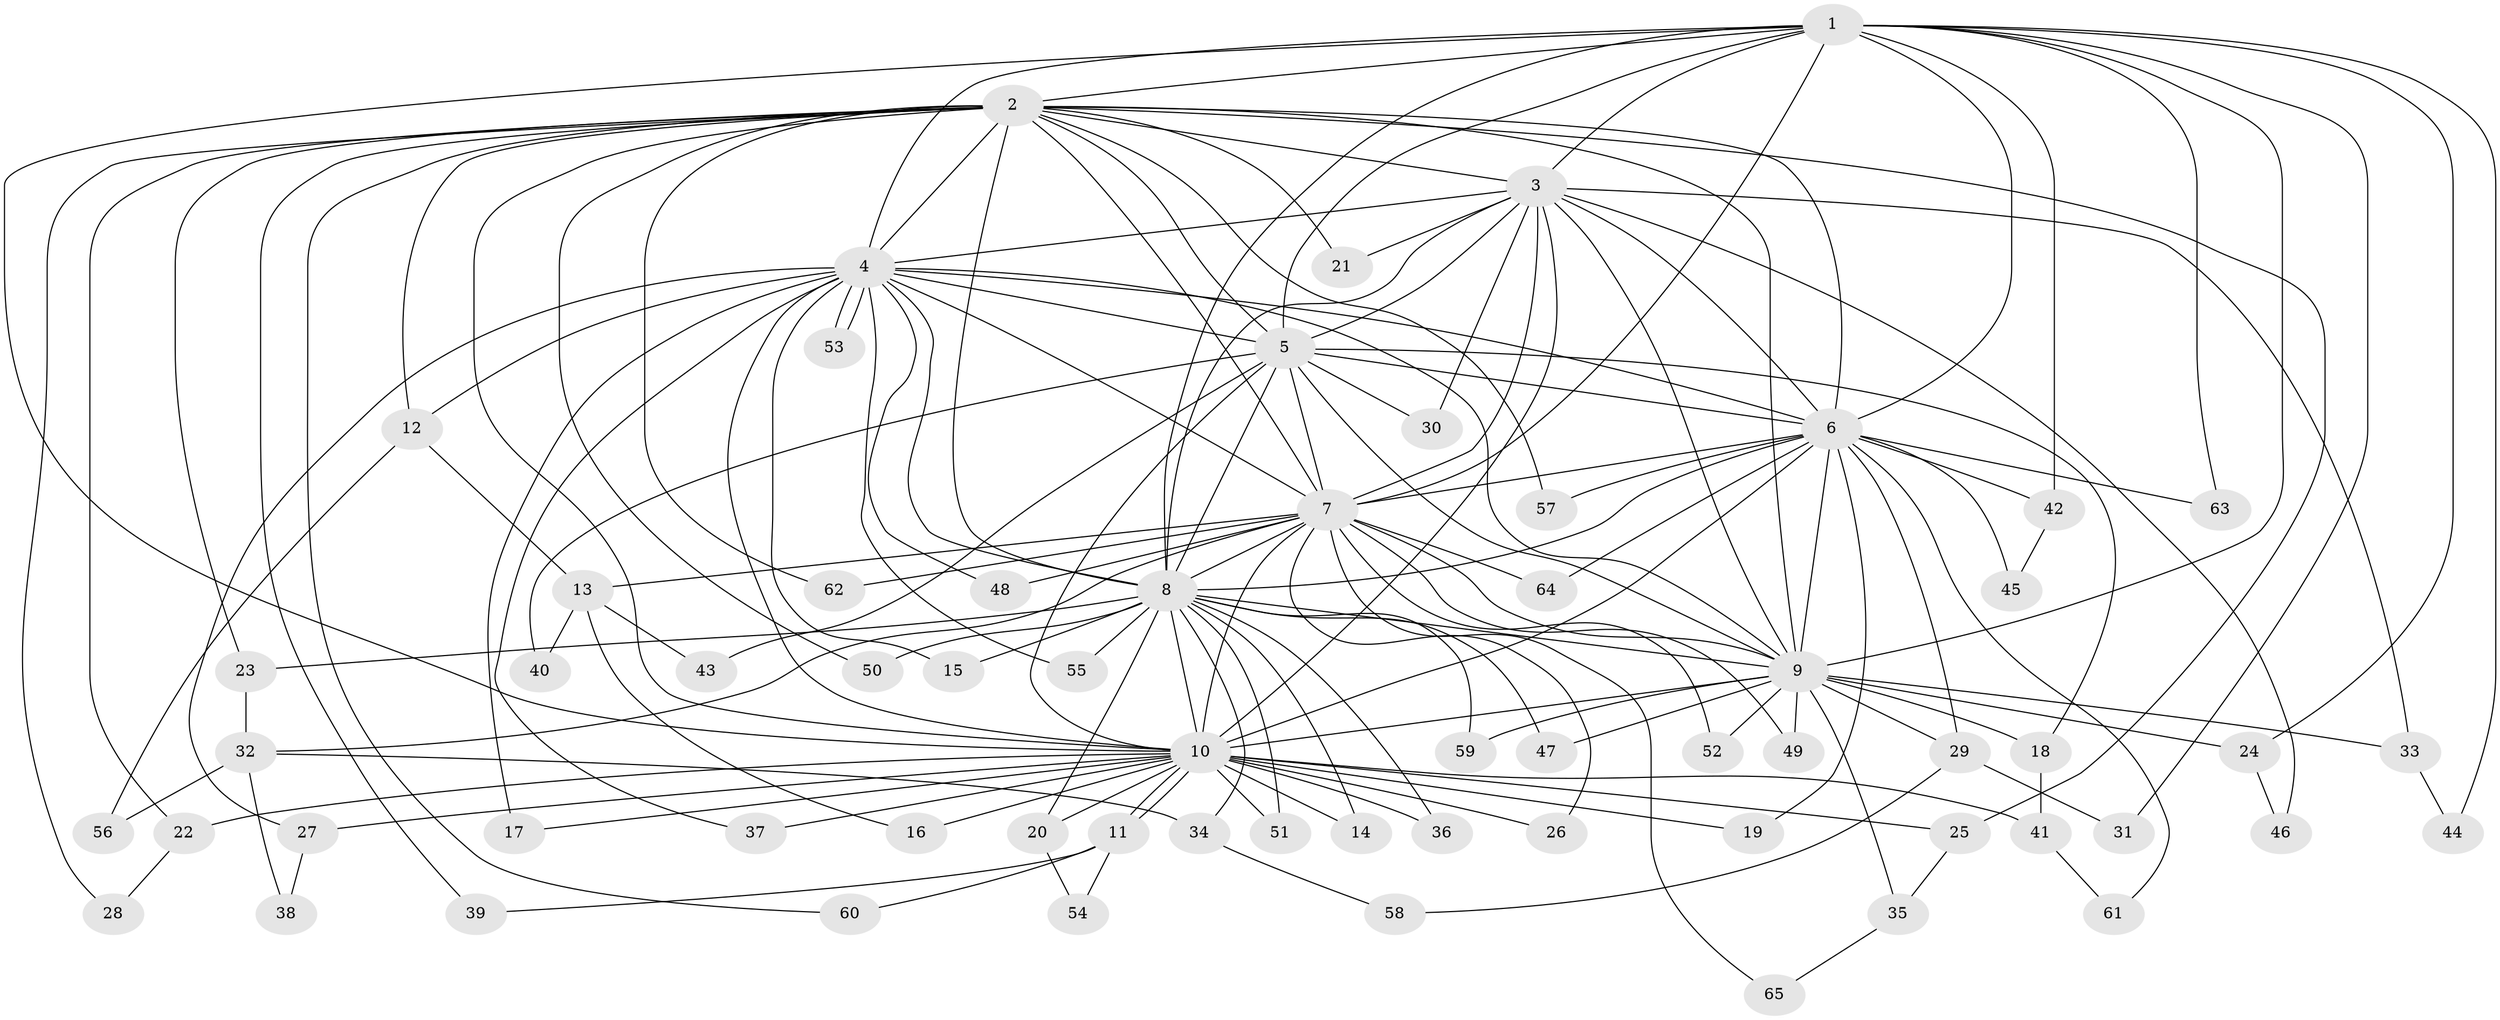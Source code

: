// coarse degree distribution, {22: 0.02, 23: 0.02, 10: 0.04, 15: 0.04, 17: 0.02, 21: 0.02, 5: 0.06, 4: 0.04, 2: 0.54, 3: 0.18, 1: 0.02}
// Generated by graph-tools (version 1.1) at 2025/23/03/03/25 07:23:45]
// undirected, 65 vertices, 155 edges
graph export_dot {
graph [start="1"]
  node [color=gray90,style=filled];
  1;
  2;
  3;
  4;
  5;
  6;
  7;
  8;
  9;
  10;
  11;
  12;
  13;
  14;
  15;
  16;
  17;
  18;
  19;
  20;
  21;
  22;
  23;
  24;
  25;
  26;
  27;
  28;
  29;
  30;
  31;
  32;
  33;
  34;
  35;
  36;
  37;
  38;
  39;
  40;
  41;
  42;
  43;
  44;
  45;
  46;
  47;
  48;
  49;
  50;
  51;
  52;
  53;
  54;
  55;
  56;
  57;
  58;
  59;
  60;
  61;
  62;
  63;
  64;
  65;
  1 -- 2;
  1 -- 3;
  1 -- 4;
  1 -- 5;
  1 -- 6;
  1 -- 7;
  1 -- 8;
  1 -- 9;
  1 -- 10;
  1 -- 24;
  1 -- 31;
  1 -- 42;
  1 -- 44;
  1 -- 63;
  2 -- 3;
  2 -- 4;
  2 -- 5;
  2 -- 6;
  2 -- 7;
  2 -- 8;
  2 -- 9;
  2 -- 10;
  2 -- 12;
  2 -- 21;
  2 -- 22;
  2 -- 23;
  2 -- 25;
  2 -- 28;
  2 -- 39;
  2 -- 50;
  2 -- 57;
  2 -- 60;
  2 -- 62;
  3 -- 4;
  3 -- 5;
  3 -- 6;
  3 -- 7;
  3 -- 8;
  3 -- 9;
  3 -- 10;
  3 -- 21;
  3 -- 30;
  3 -- 33;
  3 -- 46;
  4 -- 5;
  4 -- 6;
  4 -- 7;
  4 -- 8;
  4 -- 9;
  4 -- 10;
  4 -- 12;
  4 -- 15;
  4 -- 17;
  4 -- 27;
  4 -- 37;
  4 -- 48;
  4 -- 53;
  4 -- 53;
  4 -- 55;
  5 -- 6;
  5 -- 7;
  5 -- 8;
  5 -- 9;
  5 -- 10;
  5 -- 18;
  5 -- 30;
  5 -- 40;
  5 -- 43;
  6 -- 7;
  6 -- 8;
  6 -- 9;
  6 -- 10;
  6 -- 19;
  6 -- 29;
  6 -- 42;
  6 -- 45;
  6 -- 57;
  6 -- 61;
  6 -- 63;
  6 -- 64;
  7 -- 8;
  7 -- 9;
  7 -- 10;
  7 -- 13;
  7 -- 26;
  7 -- 32;
  7 -- 48;
  7 -- 49;
  7 -- 52;
  7 -- 62;
  7 -- 64;
  7 -- 65;
  8 -- 9;
  8 -- 10;
  8 -- 14;
  8 -- 15;
  8 -- 20;
  8 -- 23;
  8 -- 34;
  8 -- 36;
  8 -- 47;
  8 -- 50;
  8 -- 51;
  8 -- 55;
  8 -- 59;
  9 -- 10;
  9 -- 18;
  9 -- 24;
  9 -- 29;
  9 -- 33;
  9 -- 35;
  9 -- 47;
  9 -- 49;
  9 -- 52;
  9 -- 59;
  10 -- 11;
  10 -- 11;
  10 -- 14;
  10 -- 16;
  10 -- 17;
  10 -- 19;
  10 -- 20;
  10 -- 22;
  10 -- 25;
  10 -- 26;
  10 -- 27;
  10 -- 36;
  10 -- 37;
  10 -- 41;
  10 -- 51;
  11 -- 39;
  11 -- 54;
  11 -- 60;
  12 -- 13;
  12 -- 56;
  13 -- 16;
  13 -- 40;
  13 -- 43;
  18 -- 41;
  20 -- 54;
  22 -- 28;
  23 -- 32;
  24 -- 46;
  25 -- 35;
  27 -- 38;
  29 -- 31;
  29 -- 58;
  32 -- 34;
  32 -- 38;
  32 -- 56;
  33 -- 44;
  34 -- 58;
  35 -- 65;
  41 -- 61;
  42 -- 45;
}
